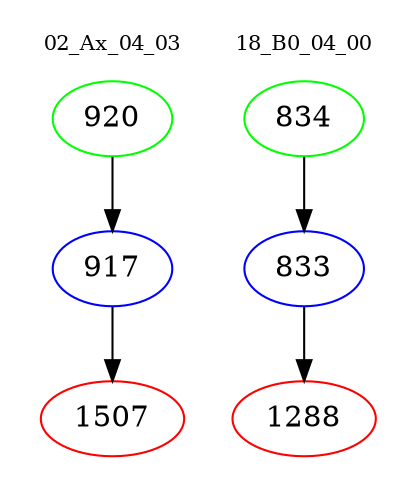 digraph{
subgraph cluster_0 {
color = white
label = "02_Ax_04_03";
fontsize=10;
T0_920 [label="920", color="green"]
T0_920 -> T0_917 [color="black"]
T0_917 [label="917", color="blue"]
T0_917 -> T0_1507 [color="black"]
T0_1507 [label="1507", color="red"]
}
subgraph cluster_1 {
color = white
label = "18_B0_04_00";
fontsize=10;
T1_834 [label="834", color="green"]
T1_834 -> T1_833 [color="black"]
T1_833 [label="833", color="blue"]
T1_833 -> T1_1288 [color="black"]
T1_1288 [label="1288", color="red"]
}
}
